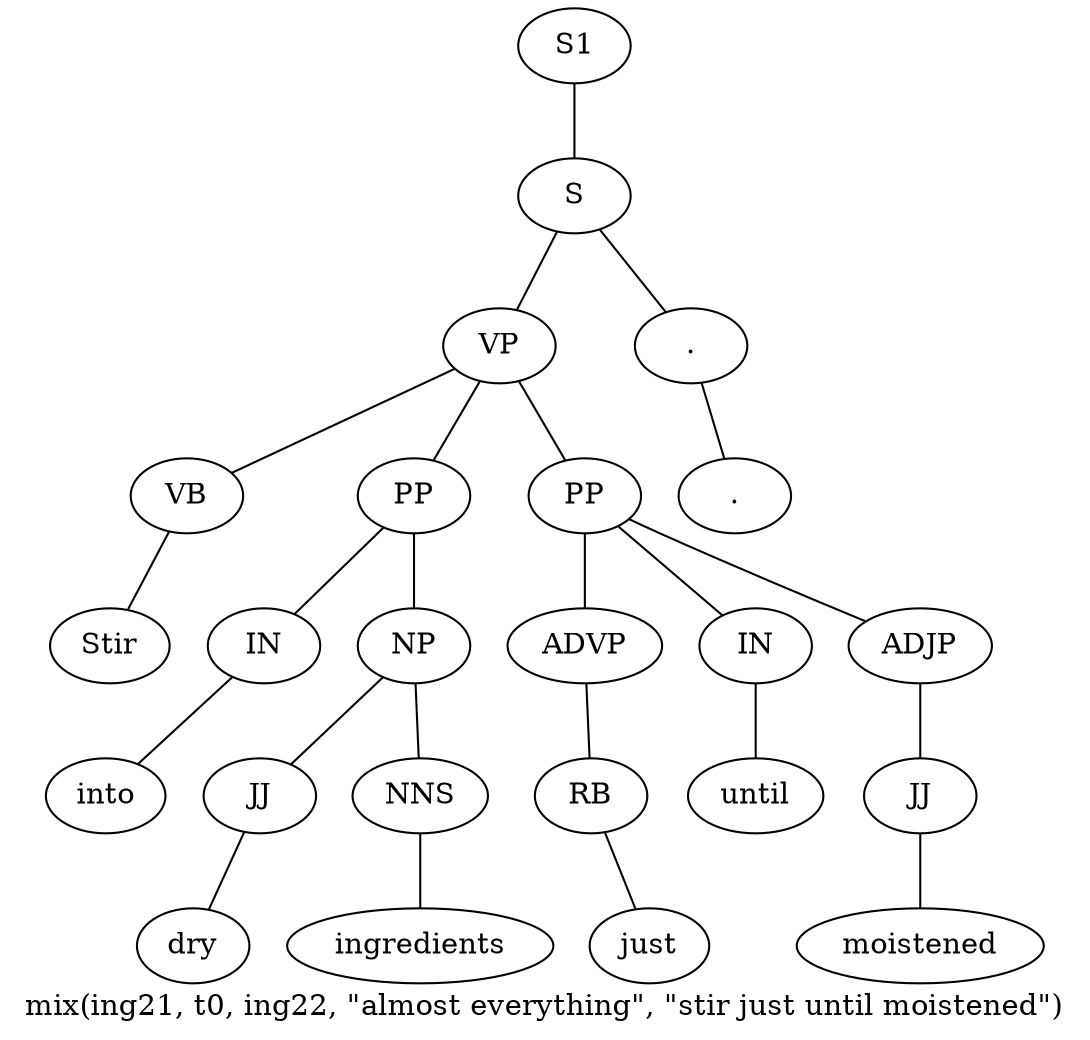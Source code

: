 graph SyntaxGraph {
	label = "mix(ing21, t0, ing22, \"almost everything\", \"stir just until moistened\")";
	Node0 [label="S1"];
	Node1 [label="S"];
	Node2 [label="VP"];
	Node3 [label="VB"];
	Node4 [label="Stir"];
	Node5 [label="PP"];
	Node6 [label="IN"];
	Node7 [label="into"];
	Node8 [label="NP"];
	Node9 [label="JJ"];
	Node10 [label="dry"];
	Node11 [label="NNS"];
	Node12 [label="ingredients"];
	Node13 [label="PP"];
	Node14 [label="ADVP"];
	Node15 [label="RB"];
	Node16 [label="just"];
	Node17 [label="IN"];
	Node18 [label="until"];
	Node19 [label="ADJP"];
	Node20 [label="JJ"];
	Node21 [label="moistened"];
	Node22 [label="."];
	Node23 [label="."];

	Node0 -- Node1;
	Node1 -- Node2;
	Node1 -- Node22;
	Node2 -- Node3;
	Node2 -- Node5;
	Node2 -- Node13;
	Node3 -- Node4;
	Node5 -- Node6;
	Node5 -- Node8;
	Node6 -- Node7;
	Node8 -- Node9;
	Node8 -- Node11;
	Node9 -- Node10;
	Node11 -- Node12;
	Node13 -- Node14;
	Node13 -- Node17;
	Node13 -- Node19;
	Node14 -- Node15;
	Node15 -- Node16;
	Node17 -- Node18;
	Node19 -- Node20;
	Node20 -- Node21;
	Node22 -- Node23;
}
